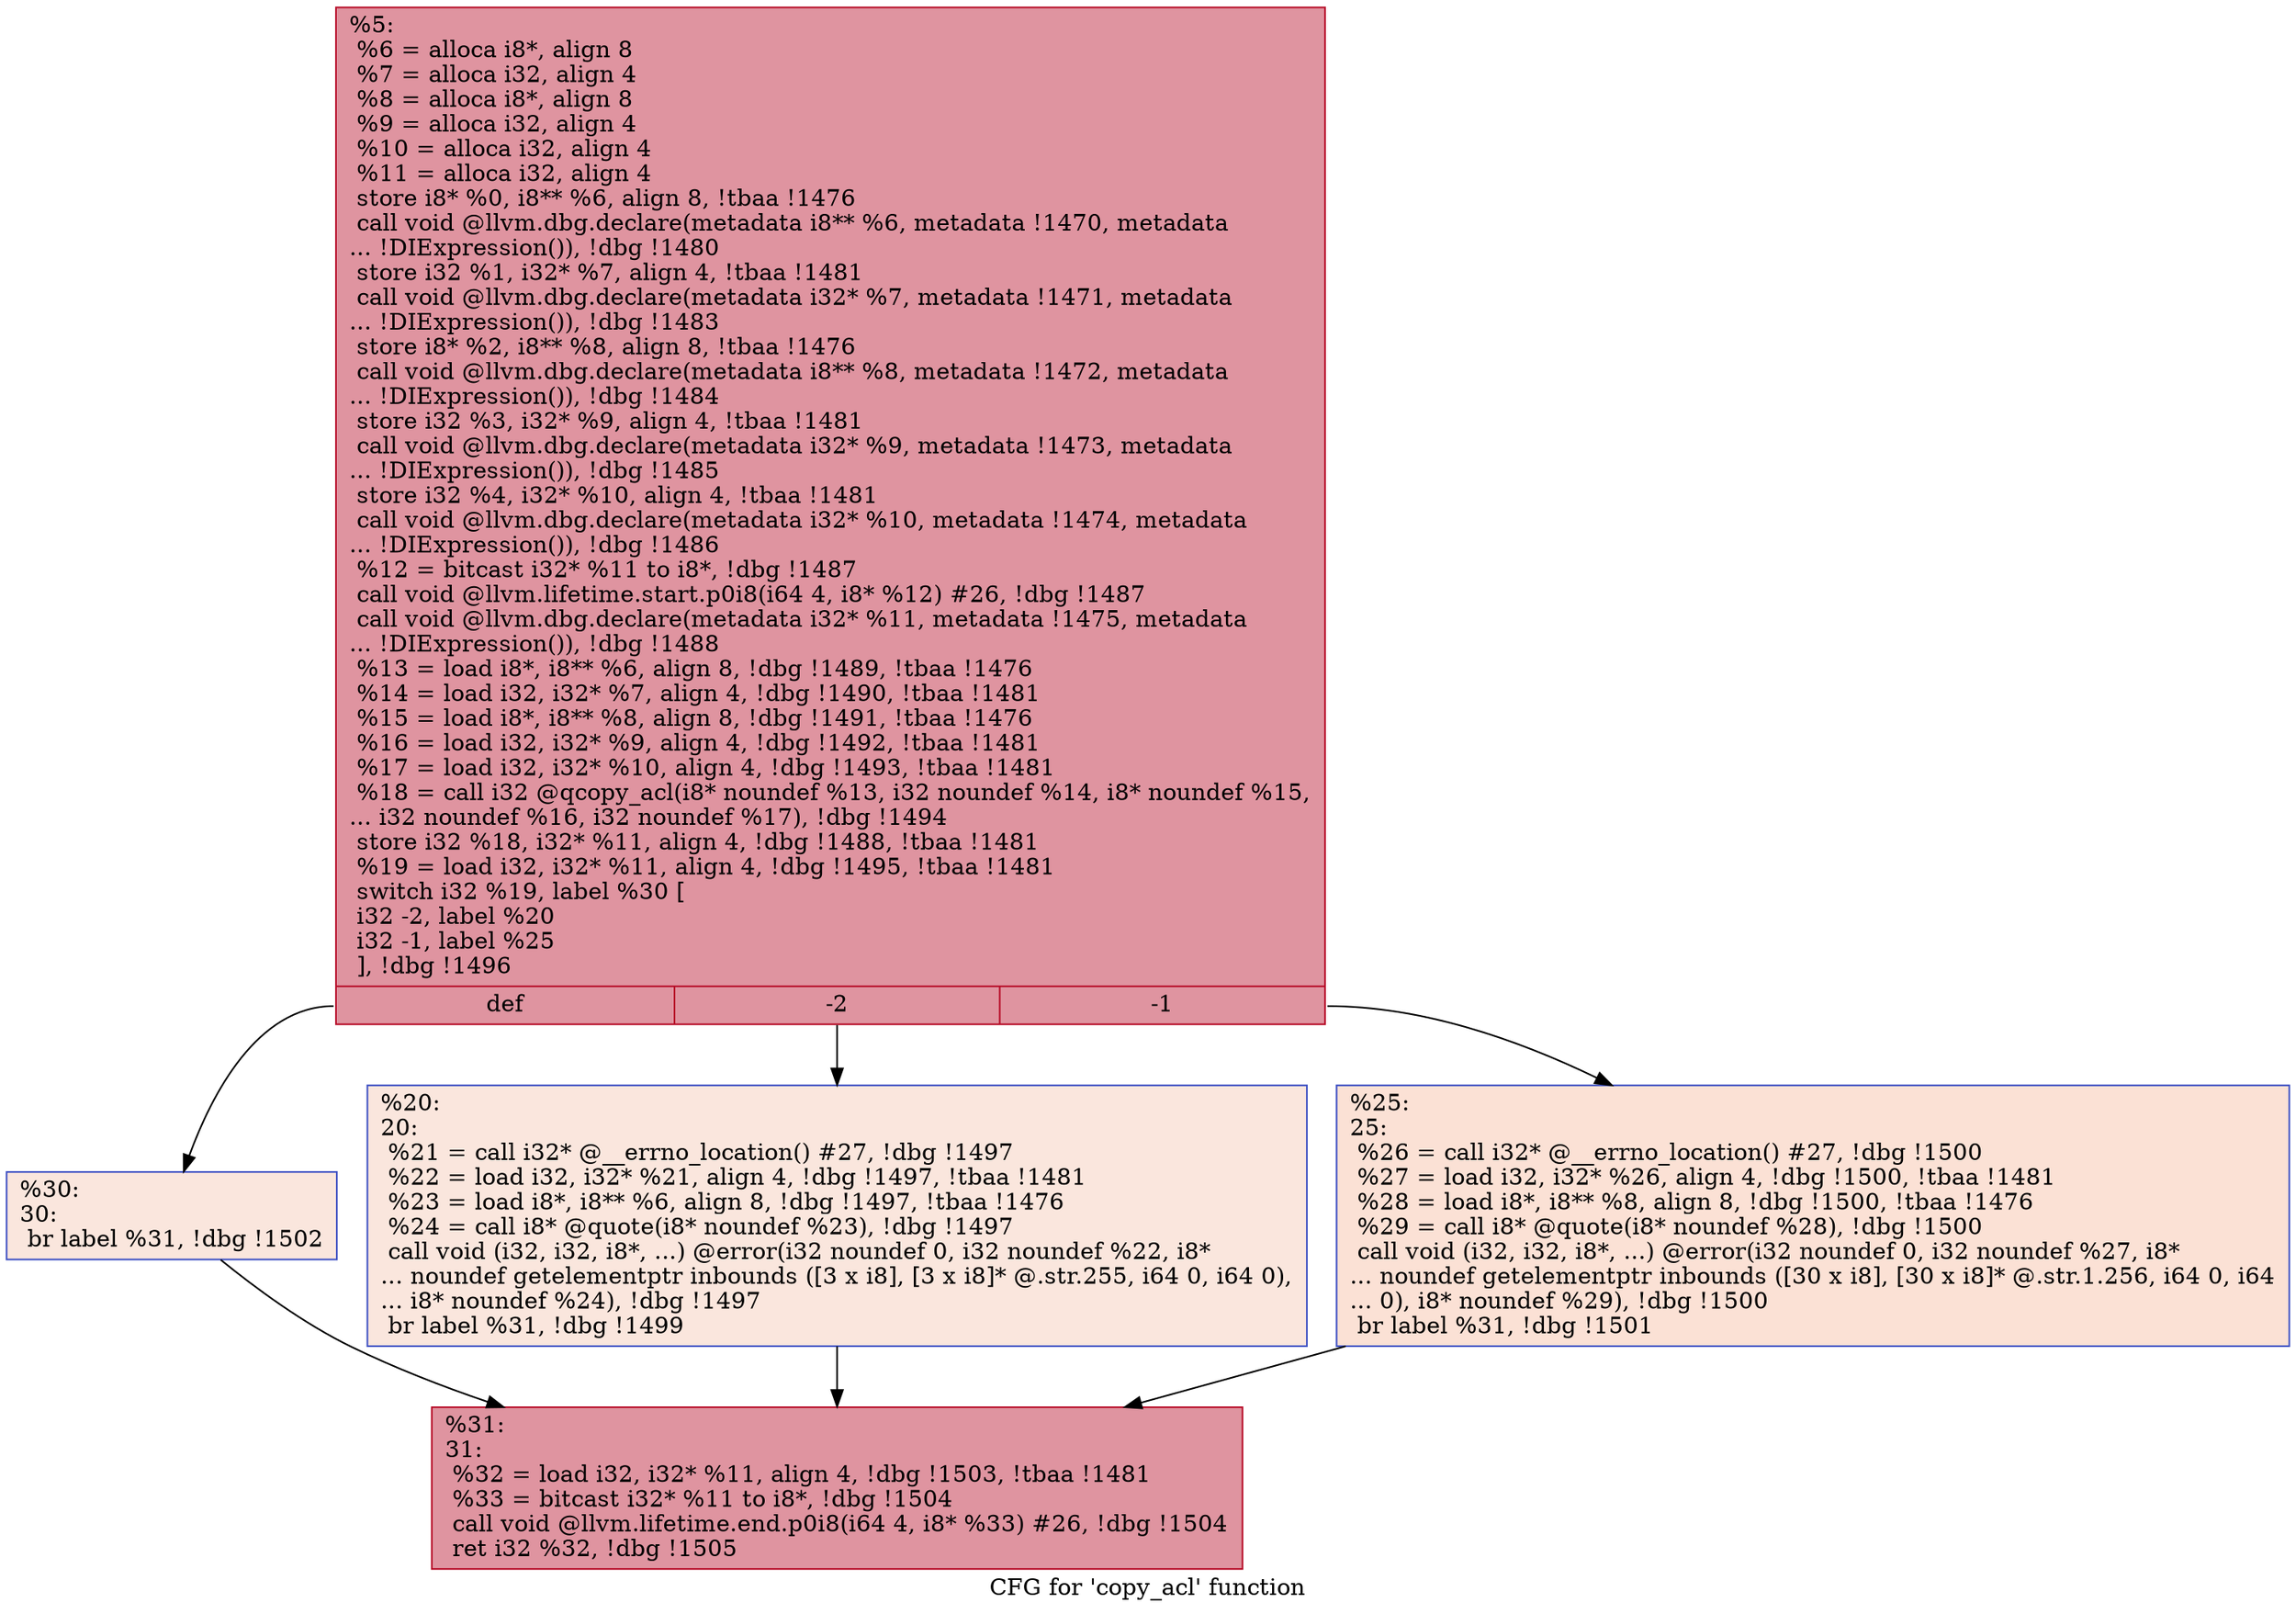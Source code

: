 digraph "CFG for 'copy_acl' function" {
	label="CFG for 'copy_acl' function";

	Node0xf0e1d0 [shape=record,color="#b70d28ff", style=filled, fillcolor="#b70d2870",label="{%5:\l  %6 = alloca i8*, align 8\l  %7 = alloca i32, align 4\l  %8 = alloca i8*, align 8\l  %9 = alloca i32, align 4\l  %10 = alloca i32, align 4\l  %11 = alloca i32, align 4\l  store i8* %0, i8** %6, align 8, !tbaa !1476\l  call void @llvm.dbg.declare(metadata i8** %6, metadata !1470, metadata\l... !DIExpression()), !dbg !1480\l  store i32 %1, i32* %7, align 4, !tbaa !1481\l  call void @llvm.dbg.declare(metadata i32* %7, metadata !1471, metadata\l... !DIExpression()), !dbg !1483\l  store i8* %2, i8** %8, align 8, !tbaa !1476\l  call void @llvm.dbg.declare(metadata i8** %8, metadata !1472, metadata\l... !DIExpression()), !dbg !1484\l  store i32 %3, i32* %9, align 4, !tbaa !1481\l  call void @llvm.dbg.declare(metadata i32* %9, metadata !1473, metadata\l... !DIExpression()), !dbg !1485\l  store i32 %4, i32* %10, align 4, !tbaa !1481\l  call void @llvm.dbg.declare(metadata i32* %10, metadata !1474, metadata\l... !DIExpression()), !dbg !1486\l  %12 = bitcast i32* %11 to i8*, !dbg !1487\l  call void @llvm.lifetime.start.p0i8(i64 4, i8* %12) #26, !dbg !1487\l  call void @llvm.dbg.declare(metadata i32* %11, metadata !1475, metadata\l... !DIExpression()), !dbg !1488\l  %13 = load i8*, i8** %6, align 8, !dbg !1489, !tbaa !1476\l  %14 = load i32, i32* %7, align 4, !dbg !1490, !tbaa !1481\l  %15 = load i8*, i8** %8, align 8, !dbg !1491, !tbaa !1476\l  %16 = load i32, i32* %9, align 4, !dbg !1492, !tbaa !1481\l  %17 = load i32, i32* %10, align 4, !dbg !1493, !tbaa !1481\l  %18 = call i32 @qcopy_acl(i8* noundef %13, i32 noundef %14, i8* noundef %15,\l... i32 noundef %16, i32 noundef %17), !dbg !1494\l  store i32 %18, i32* %11, align 4, !dbg !1488, !tbaa !1481\l  %19 = load i32, i32* %11, align 4, !dbg !1495, !tbaa !1481\l  switch i32 %19, label %30 [\l    i32 -2, label %20\l    i32 -1, label %25\l  ], !dbg !1496\l|{<s0>def|<s1>-2|<s2>-1}}"];
	Node0xf0e1d0:s0 -> Node0xf0f870;
	Node0xf0e1d0:s1 -> Node0xf0f7d0;
	Node0xf0e1d0:s2 -> Node0xf0f820;
	Node0xf0f7d0 [shape=record,color="#3d50c3ff", style=filled, fillcolor="#f3c7b170",label="{%20:\l20:                                               \l  %21 = call i32* @__errno_location() #27, !dbg !1497\l  %22 = load i32, i32* %21, align 4, !dbg !1497, !tbaa !1481\l  %23 = load i8*, i8** %6, align 8, !dbg !1497, !tbaa !1476\l  %24 = call i8* @quote(i8* noundef %23), !dbg !1497\l  call void (i32, i32, i8*, ...) @error(i32 noundef 0, i32 noundef %22, i8*\l... noundef getelementptr inbounds ([3 x i8], [3 x i8]* @.str.255, i64 0, i64 0),\l... i8* noundef %24), !dbg !1497\l  br label %31, !dbg !1499\l}"];
	Node0xf0f7d0 -> Node0xf0f8c0;
	Node0xf0f820 [shape=record,color="#3d50c3ff", style=filled, fillcolor="#f7bca170",label="{%25:\l25:                                               \l  %26 = call i32* @__errno_location() #27, !dbg !1500\l  %27 = load i32, i32* %26, align 4, !dbg !1500, !tbaa !1481\l  %28 = load i8*, i8** %8, align 8, !dbg !1500, !tbaa !1476\l  %29 = call i8* @quote(i8* noundef %28), !dbg !1500\l  call void (i32, i32, i8*, ...) @error(i32 noundef 0, i32 noundef %27, i8*\l... noundef getelementptr inbounds ([30 x i8], [30 x i8]* @.str.1.256, i64 0, i64\l... 0), i8* noundef %29), !dbg !1500\l  br label %31, !dbg !1501\l}"];
	Node0xf0f820 -> Node0xf0f8c0;
	Node0xf0f870 [shape=record,color="#3d50c3ff", style=filled, fillcolor="#f3c7b170",label="{%30:\l30:                                               \l  br label %31, !dbg !1502\l}"];
	Node0xf0f870 -> Node0xf0f8c0;
	Node0xf0f8c0 [shape=record,color="#b70d28ff", style=filled, fillcolor="#b70d2870",label="{%31:\l31:                                               \l  %32 = load i32, i32* %11, align 4, !dbg !1503, !tbaa !1481\l  %33 = bitcast i32* %11 to i8*, !dbg !1504\l  call void @llvm.lifetime.end.p0i8(i64 4, i8* %33) #26, !dbg !1504\l  ret i32 %32, !dbg !1505\l}"];
}
